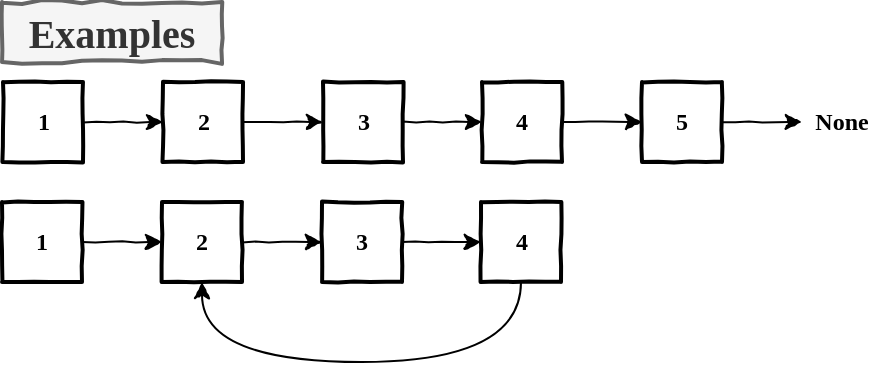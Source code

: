 <mxfile version="12.0.2" type="github" pages="1"><diagram id="6osWwzDlE2fkLGYd4lHV" name="Page-1"><mxGraphModel dx="487" dy="353" grid="1" gridSize="10" guides="1" tooltips="1" connect="1" arrows="1" fold="1" page="1" pageScale="1" pageWidth="850" pageHeight="1100" math="0" shadow="0"><root><mxCell id="0"/><mxCell id="1" parent="0"/><mxCell id="8nTAkT_RjBLRVglvXBbW-20" value="" style="edgeStyle=orthogonalEdgeStyle;rounded=0;orthogonalLoop=1;jettySize=auto;html=1;comic=1;" edge="1" parent="1" source="8nTAkT_RjBLRVglvXBbW-21" target="8nTAkT_RjBLRVglvXBbW-23"><mxGeometry relative="1" as="geometry"/></mxCell><mxCell id="8nTAkT_RjBLRVglvXBbW-21" value="1" style="html=1;whiteSpace=wrap;comic=1;strokeWidth=2;fontFamily=Comic Sans MS;fontStyle=1;" vertex="1" parent="1"><mxGeometry x="40" y="140" width="40" height="40" as="geometry"/></mxCell><mxCell id="8nTAkT_RjBLRVglvXBbW-22" style="edgeStyle=orthogonalEdgeStyle;rounded=0;comic=1;orthogonalLoop=1;jettySize=auto;html=1;exitX=1;exitY=0.5;exitDx=0;exitDy=0;entryX=0;entryY=0.5;entryDx=0;entryDy=0;labelBackgroundColor=none;fontFamily=Comic Sans MS;fontSize=10;fontColor=#000000;" edge="1" parent="1" source="8nTAkT_RjBLRVglvXBbW-23" target="8nTAkT_RjBLRVglvXBbW-25"><mxGeometry relative="1" as="geometry"/></mxCell><mxCell id="8nTAkT_RjBLRVglvXBbW-23" value="2" style="html=1;whiteSpace=wrap;comic=1;strokeWidth=2;fontFamily=Comic Sans MS;fontStyle=1;" vertex="1" parent="1"><mxGeometry x="120" y="140" width="40" height="40" as="geometry"/></mxCell><mxCell id="8nTAkT_RjBLRVglvXBbW-24" style="edgeStyle=orthogonalEdgeStyle;rounded=0;comic=1;orthogonalLoop=1;jettySize=auto;html=1;exitX=1;exitY=0.5;exitDx=0;exitDy=0;entryX=0;entryY=0.5;entryDx=0;entryDy=0;labelBackgroundColor=none;fontFamily=Comic Sans MS;fontSize=10;fontColor=#000000;" edge="1" parent="1" source="8nTAkT_RjBLRVglvXBbW-25" target="8nTAkT_RjBLRVglvXBbW-26"><mxGeometry relative="1" as="geometry"/></mxCell><mxCell id="8nTAkT_RjBLRVglvXBbW-25" value="3" style="html=1;whiteSpace=wrap;comic=1;strokeWidth=2;fontFamily=Comic Sans MS;fontStyle=1;" vertex="1" parent="1"><mxGeometry x="200" y="140" width="40" height="40" as="geometry"/></mxCell><mxCell id="8nTAkT_RjBLRVglvXBbW-27" style="edgeStyle=orthogonalEdgeStyle;orthogonalLoop=1;jettySize=auto;html=1;exitX=0.5;exitY=1;exitDx=0;exitDy=0;entryX=0.5;entryY=1;entryDx=0;entryDy=0;labelBorderColor=none;comic=1;curved=1;" edge="1" parent="1" source="8nTAkT_RjBLRVglvXBbW-26" target="8nTAkT_RjBLRVglvXBbW-23"><mxGeometry relative="1" as="geometry"><Array as="points"><mxPoint x="299.5" y="220"/><mxPoint x="139.5" y="220"/></Array></mxGeometry></mxCell><mxCell id="8nTAkT_RjBLRVglvXBbW-26" value="4" style="html=1;whiteSpace=wrap;comic=1;strokeWidth=2;fontFamily=Comic Sans MS;fontStyle=1;" vertex="1" parent="1"><mxGeometry x="279.5" y="140" width="40" height="40" as="geometry"/></mxCell><mxCell id="8nTAkT_RjBLRVglvXBbW-39" value="" style="edgeStyle=orthogonalEdgeStyle;rounded=0;orthogonalLoop=1;jettySize=auto;html=1;comic=1;" edge="1" parent="1" source="8nTAkT_RjBLRVglvXBbW-40" target="8nTAkT_RjBLRVglvXBbW-42"><mxGeometry relative="1" as="geometry"/></mxCell><mxCell id="8nTAkT_RjBLRVglvXBbW-40" value="1" style="html=1;whiteSpace=wrap;comic=1;strokeWidth=2;fontFamily=Comic Sans MS;fontStyle=1;" vertex="1" parent="1"><mxGeometry x="40.5" y="80" width="40" height="40" as="geometry"/></mxCell><mxCell id="8nTAkT_RjBLRVglvXBbW-41" style="edgeStyle=orthogonalEdgeStyle;rounded=0;comic=1;orthogonalLoop=1;jettySize=auto;html=1;exitX=1;exitY=0.5;exitDx=0;exitDy=0;entryX=0;entryY=0.5;entryDx=0;entryDy=0;labelBackgroundColor=none;fontFamily=Comic Sans MS;fontSize=10;fontColor=#000000;" edge="1" parent="1" source="8nTAkT_RjBLRVglvXBbW-42" target="8nTAkT_RjBLRVglvXBbW-44"><mxGeometry relative="1" as="geometry"/></mxCell><mxCell id="8nTAkT_RjBLRVglvXBbW-42" value="2" style="html=1;whiteSpace=wrap;comic=1;strokeWidth=2;fontFamily=Comic Sans MS;fontStyle=1;" vertex="1" parent="1"><mxGeometry x="120.5" y="80" width="40" height="40" as="geometry"/></mxCell><mxCell id="8nTAkT_RjBLRVglvXBbW-43" style="edgeStyle=orthogonalEdgeStyle;rounded=0;comic=1;orthogonalLoop=1;jettySize=auto;html=1;exitX=1;exitY=0.5;exitDx=0;exitDy=0;entryX=0;entryY=0.5;entryDx=0;entryDy=0;labelBackgroundColor=none;fontFamily=Comic Sans MS;fontSize=10;fontColor=#000000;" edge="1" parent="1" source="8nTAkT_RjBLRVglvXBbW-44" target="8nTAkT_RjBLRVglvXBbW-46"><mxGeometry relative="1" as="geometry"/></mxCell><mxCell id="8nTAkT_RjBLRVglvXBbW-44" value="3" style="html=1;whiteSpace=wrap;comic=1;strokeWidth=2;fontFamily=Comic Sans MS;fontStyle=1;" vertex="1" parent="1"><mxGeometry x="200.5" y="80" width="40" height="40" as="geometry"/></mxCell><mxCell id="8nTAkT_RjBLRVglvXBbW-45" style="edgeStyle=orthogonalEdgeStyle;rounded=0;comic=1;orthogonalLoop=1;jettySize=auto;html=1;exitX=1;exitY=0.5;exitDx=0;exitDy=0;entryX=0;entryY=0.5;entryDx=0;entryDy=0;labelBackgroundColor=none;fontFamily=Comic Sans MS;fontSize=10;fontColor=#000000;" edge="1" parent="1" source="8nTAkT_RjBLRVglvXBbW-46" target="8nTAkT_RjBLRVglvXBbW-48"><mxGeometry relative="1" as="geometry"/></mxCell><mxCell id="8nTAkT_RjBLRVglvXBbW-46" value="4" style="html=1;whiteSpace=wrap;comic=1;strokeWidth=2;fontFamily=Comic Sans MS;fontStyle=1;" vertex="1" parent="1"><mxGeometry x="280" y="80" width="40" height="40" as="geometry"/></mxCell><mxCell id="8nTAkT_RjBLRVglvXBbW-47" style="edgeStyle=orthogonalEdgeStyle;rounded=0;comic=1;orthogonalLoop=1;jettySize=auto;html=1;exitX=1;exitY=0.5;exitDx=0;exitDy=0;entryX=0;entryY=0.5;entryDx=0;entryDy=0;labelBackgroundColor=none;fontFamily=Comic Sans MS;fontSize=10;fontColor=#000000;" edge="1" parent="1" source="8nTAkT_RjBLRVglvXBbW-48" target="8nTAkT_RjBLRVglvXBbW-49"><mxGeometry relative="1" as="geometry"/></mxCell><mxCell id="8nTAkT_RjBLRVglvXBbW-48" value="5" style="html=1;whiteSpace=wrap;comic=1;strokeWidth=2;fontFamily=Comic Sans MS;fontStyle=1;" vertex="1" parent="1"><mxGeometry x="360" y="80" width="40" height="40" as="geometry"/></mxCell><mxCell id="8nTAkT_RjBLRVglvXBbW-49" value="None" style="html=1;whiteSpace=wrap;comic=1;strokeWidth=2;fontFamily=Comic Sans MS;fontStyle=1;fillColor=none;strokeColor=none;" vertex="1" parent="1"><mxGeometry x="440" y="80" width="40" height="40" as="geometry"/></mxCell><mxCell id="8nTAkT_RjBLRVglvXBbW-50" value="&lt;font style=&quot;font-size: 20px&quot;&gt;Examples&lt;/font&gt;" style="html=1;whiteSpace=wrap;comic=1;strokeWidth=2;fontFamily=Comic Sans MS;fontStyle=1;fillColor=#f5f5f5;strokeColor=#666666;fontColor=#333333;" vertex="1" parent="1"><mxGeometry x="40" y="40" width="110" height="30" as="geometry"/></mxCell></root></mxGraphModel></diagram></mxfile>